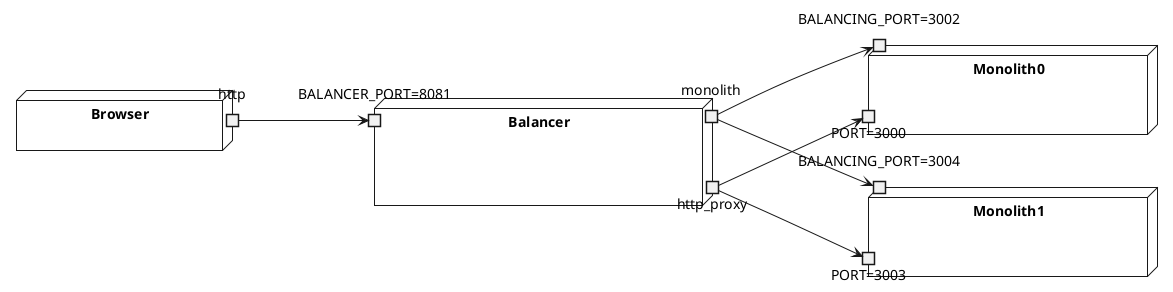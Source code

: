 @startuml
left to right direction
node Browser {
  portout http
}

node Balancer  {
  portin "BALANCER_PORT=8081" as BALANCER_PORT
  portout http_proxy
  portout monolith
}

node Monolith0 {
  portin "PORT=3000" as PORT0
  portin "BALANCING_PORT=3002" as BALANCING_PORT0
}

node Monolith1 {
  portin "PORT=3003" as PORT1
  portin "BALANCING_PORT=3004" as BALANCING_PORT1
}

http --> BALANCER_PORT
http_proxy --> PORT0
monolith --> BALANCING_PORT0
http_proxy --> PORT1
monolith --> BALANCING_PORT1

@enduml
